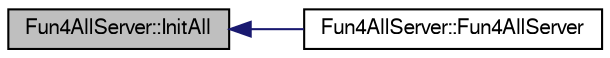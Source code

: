 digraph "Fun4AllServer::InitAll"
{
  bgcolor="transparent";
  edge [fontname="FreeSans",fontsize="10",labelfontname="FreeSans",labelfontsize="10"];
  node [fontname="FreeSans",fontsize="10",shape=record];
  rankdir="LR";
  Node1 [label="Fun4AllServer::InitAll",height=0.2,width=0.4,color="black", fillcolor="grey75", style="filled" fontcolor="black"];
  Node1 -> Node2 [dir="back",color="midnightblue",fontsize="10",style="solid",fontname="FreeSans"];
  Node2 [label="Fun4AllServer::Fun4AllServer",height=0.2,width=0.4,color="black",URL="$da/d29/classFun4AllServer.html#a90e27f05f0b2e8b6fe462387b14bfb92"];
}
